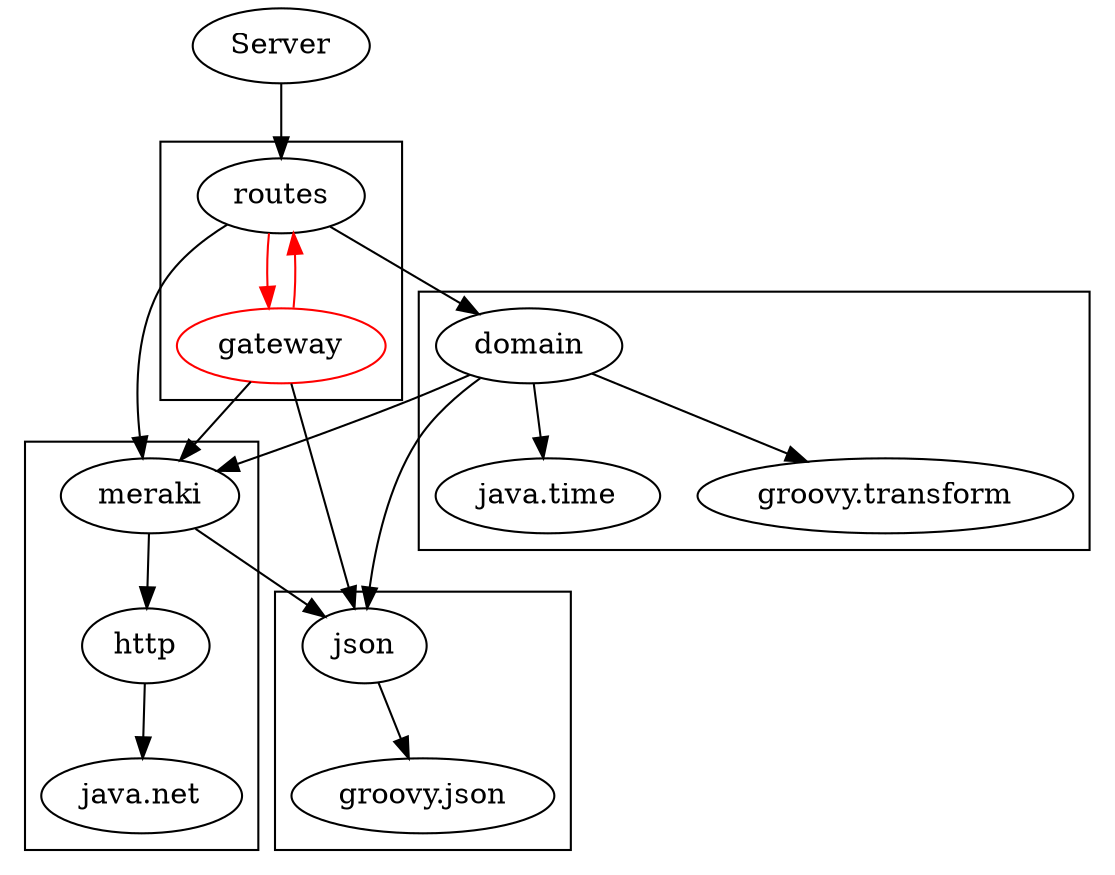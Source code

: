 digraph G {

Server -> routes

gateway -> json
gateway -> meraki

domain -> json
domain -> meraki
routes -> meraki
routes -> domain

subgraph cluster3 {
 json -> "groovy.json"
}

subgraph cluster1 {
 domain -> "java.time"
 domain -> "groovy.transform"
}

subgraph cluster2 {
routes  -> gateway -> routes [color=red]
gateway [color=red]
}

subgraph cluster0 {
 meraki -> json
 meraki -> http
 http   -> "java.net"
}

}
